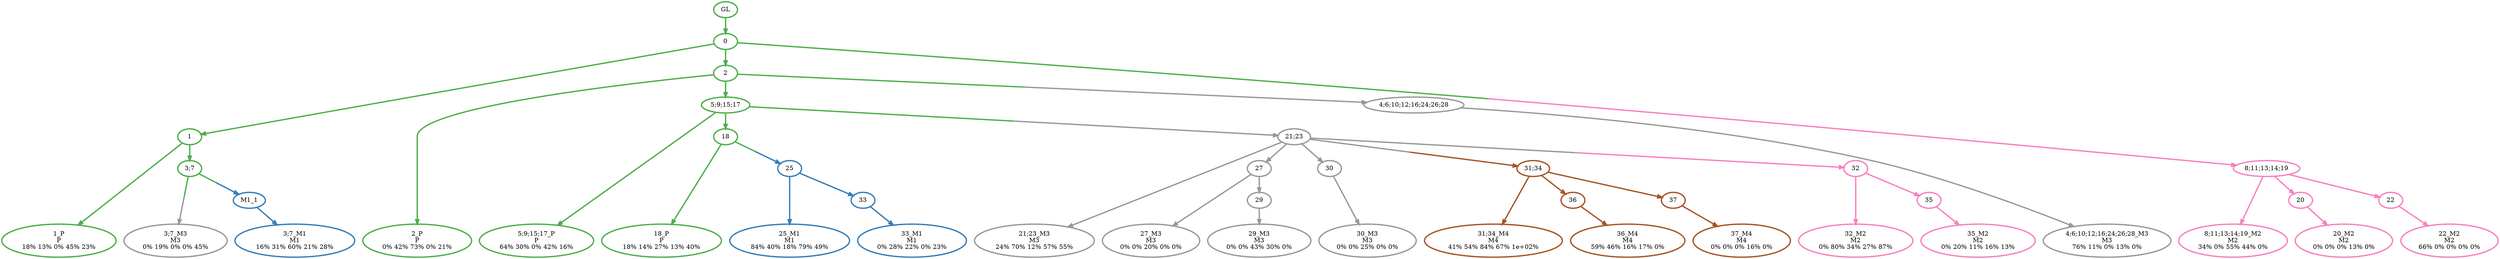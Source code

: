 digraph T {
	{
		rank=same
		40 [penwidth=3,colorscheme=set19,color=3,label="1_P\nP\n18% 13% 0% 45% 23%"]
		38 [penwidth=3,colorscheme=set19,color=3,label="2_P\nP\n0% 42% 73% 0% 21%"]
		36 [penwidth=3,colorscheme=set19,color=3,label="5;9;15;17_P\nP\n64% 30% 0% 42% 16%"]
		34 [penwidth=3,colorscheme=set19,color=3,label="18_P\nP\n18% 14% 27% 13% 40%"]
		32 [penwidth=3,colorscheme=set19,color=2,label="3;7_M1\nM1\n16% 31% 60% 21% 28%"]
		31 [penwidth=3,colorscheme=set19,color=2,label="25_M1\nM1\n84% 40% 18% 79% 49%"]
		29 [penwidth=3,colorscheme=set19,color=2,label="33_M1\nM1\n0% 28% 22% 0% 23%"]
		28 [penwidth=3,colorscheme=set19,color=8,label="32_M2\nM2\n0% 80% 34% 27% 87%"]
		26 [penwidth=3,colorscheme=set19,color=8,label="35_M2\nM2\n0% 20% 11% 16% 13%"]
		25 [penwidth=3,colorscheme=set19,color=8,label="8;11;13;14;19_M2\nM2\n34% 0% 55% 44% 0%"]
		23 [penwidth=3,colorscheme=set19,color=8,label="20_M2\nM2\n0% 0% 0% 13% 0%"]
		21 [penwidth=3,colorscheme=set19,color=8,label="22_M2\nM2\n66% 0% 0% 0% 0%"]
		20 [penwidth=3,colorscheme=set19,color=9,label="3;7_M3\nM3\n0% 19% 0% 0% 45%"]
		19 [penwidth=3,colorscheme=set19,color=9,label="4;6;10;12;16;24;26;28_M3\nM3\n76% 11% 0% 13% 0%"]
		18 [penwidth=3,colorscheme=set19,color=9,label="21;23_M3\nM3\n24% 70% 12% 57% 55%"]
		16 [penwidth=3,colorscheme=set19,color=9,label="27_M3\nM3\n0% 0% 20% 0% 0%"]
		14 [penwidth=3,colorscheme=set19,color=9,label="29_M3\nM3\n0% 0% 43% 30% 0%"]
		12 [penwidth=3,colorscheme=set19,color=9,label="30_M3\nM3\n0% 0% 25% 0% 0%"]
		11 [penwidth=3,colorscheme=set19,color=7,label="31;34_M4\nM4\n41% 54% 84% 67% 1e+02%"]
		9 [penwidth=3,colorscheme=set19,color=7,label="36_M4\nM4\n59% 46% 16% 17% 0%"]
		7 [penwidth=3,colorscheme=set19,color=7,label="37_M4\nM4\n0% 0% 0% 16% 0%"]
	}
	43 [penwidth=3,colorscheme=set19,color=3,label="GL"]
	42 [penwidth=3,colorscheme=set19,color=3,label="0"]
	41 [penwidth=3,colorscheme=set19,color=3,label="1"]
	39 [penwidth=3,colorscheme=set19,color=3,label="2"]
	37 [penwidth=3,colorscheme=set19,color=3,label="5;9;15;17"]
	35 [penwidth=3,colorscheme=set19,color=3,label="18"]
	33 [penwidth=3,colorscheme=set19,color=3,label="3;7"]
	30 [penwidth=3,colorscheme=set19,color=2,label="33"]
	27 [penwidth=3,colorscheme=set19,color=8,label="35"]
	24 [penwidth=3,colorscheme=set19,color=8,label="20"]
	22 [penwidth=3,colorscheme=set19,color=8,label="22"]
	17 [penwidth=3,colorscheme=set19,color=9,label="27"]
	15 [penwidth=3,colorscheme=set19,color=9,label="29"]
	13 [penwidth=3,colorscheme=set19,color=9,label="30"]
	10 [penwidth=3,colorscheme=set19,color=7,label="36"]
	8 [penwidth=3,colorscheme=set19,color=7,label="37"]
	6 [penwidth=3,colorscheme=set19,color=7,label="31;34"]
	5 [penwidth=3,colorscheme=set19,color=8,label="32"]
	4 [penwidth=3,colorscheme=set19,color=9,label="4;6;10;12;16;24;26;28"]
	3 [penwidth=3,colorscheme=set19,color=2,label="25"]
	2 [penwidth=3,colorscheme=set19,color=9,label="21;23"]
	1 [penwidth=3,colorscheme=set19,color=8,label="8;11;13;14;19"]
	0 [penwidth=3,colorscheme=set19,color=2,label="M1_1"]
	43 -> 42 [penwidth=3,colorscheme=set19,color=3]
	42 -> 41 [penwidth=3,colorscheme=set19,color=3]
	42 -> 39 [penwidth=3,colorscheme=set19,color=3]
	42 -> 1 [penwidth=3,colorscheme=set19,color="3;0.5:8"]
	41 -> 40 [penwidth=3,colorscheme=set19,color=3]
	41 -> 33 [penwidth=3,colorscheme=set19,color=3]
	39 -> 38 [penwidth=3,colorscheme=set19,color=3]
	39 -> 37 [penwidth=3,colorscheme=set19,color=3]
	39 -> 4 [penwidth=3,colorscheme=set19,color="3;0.5:9"]
	37 -> 36 [penwidth=3,colorscheme=set19,color=3]
	37 -> 35 [penwidth=3,colorscheme=set19,color=3]
	37 -> 2 [penwidth=3,colorscheme=set19,color="3;0.5:9"]
	35 -> 34 [penwidth=3,colorscheme=set19,color=3]
	35 -> 3 [penwidth=3,colorscheme=set19,color="3;0.5:2"]
	33 -> 20 [penwidth=3,colorscheme=set19,color="3;0.5:9"]
	33 -> 0 [penwidth=3,colorscheme=set19,color="3;0.5:2"]
	30 -> 29 [penwidth=3,colorscheme=set19,color=2]
	27 -> 26 [penwidth=3,colorscheme=set19,color=8]
	24 -> 23 [penwidth=3,colorscheme=set19,color=8]
	22 -> 21 [penwidth=3,colorscheme=set19,color=8]
	17 -> 16 [penwidth=3,colorscheme=set19,color=9]
	17 -> 15 [penwidth=3,colorscheme=set19,color=9]
	15 -> 14 [penwidth=3,colorscheme=set19,color=9]
	13 -> 12 [penwidth=3,colorscheme=set19,color=9]
	10 -> 9 [penwidth=3,colorscheme=set19,color=7]
	8 -> 7 [penwidth=3,colorscheme=set19,color=7]
	6 -> 11 [penwidth=3,colorscheme=set19,color=7]
	6 -> 10 [penwidth=3,colorscheme=set19,color=7]
	6 -> 8 [penwidth=3,colorscheme=set19,color=7]
	5 -> 28 [penwidth=3,colorscheme=set19,color=8]
	5 -> 27 [penwidth=3,colorscheme=set19,color=8]
	4 -> 19 [penwidth=3,colorscheme=set19,color=9]
	3 -> 31 [penwidth=3,colorscheme=set19,color=2]
	3 -> 30 [penwidth=3,colorscheme=set19,color=2]
	2 -> 18 [penwidth=3,colorscheme=set19,color=9]
	2 -> 17 [penwidth=3,colorscheme=set19,color=9]
	2 -> 13 [penwidth=3,colorscheme=set19,color=9]
	2 -> 6 [penwidth=3,colorscheme=set19,color="9;0.5:7"]
	2 -> 5 [penwidth=3,colorscheme=set19,color="9;0.5:8"]
	1 -> 25 [penwidth=3,colorscheme=set19,color=8]
	1 -> 24 [penwidth=3,colorscheme=set19,color=8]
	1 -> 22 [penwidth=3,colorscheme=set19,color=8]
	0 -> 32 [penwidth=3,colorscheme=set19,color=2]
}
